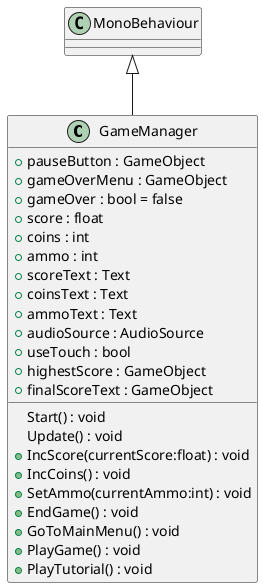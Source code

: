 @startuml
class GameManager {
    + pauseButton : GameObject
    + gameOverMenu : GameObject
    + gameOver : bool = false
    + score : float
    + coins : int
    + ammo : int
    + scoreText : Text
    + coinsText : Text
    + ammoText : Text
    + audioSource : AudioSource
    + useTouch : bool
    + highestScore : GameObject
    + finalScoreText : GameObject
    Start() : void
    Update() : void
    + IncScore(currentScore:float) : void
    + IncCoins() : void
    + SetAmmo(currentAmmo:int) : void
    + EndGame() : void
    + GoToMainMenu() : void
    + PlayGame() : void
    + PlayTutorial() : void
}
MonoBehaviour <|-- GameManager
@enduml
